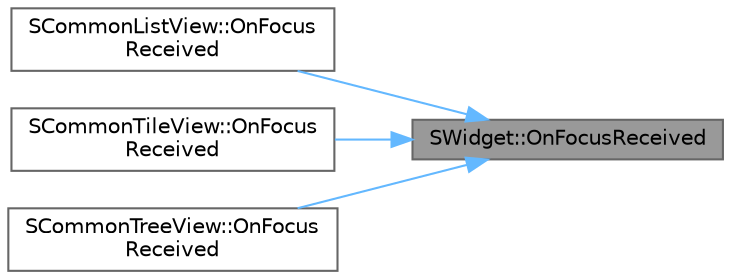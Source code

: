 digraph "SWidget::OnFocusReceived"
{
 // INTERACTIVE_SVG=YES
 // LATEX_PDF_SIZE
  bgcolor="transparent";
  edge [fontname=Helvetica,fontsize=10,labelfontname=Helvetica,labelfontsize=10];
  node [fontname=Helvetica,fontsize=10,shape=box,height=0.2,width=0.4];
  rankdir="RL";
  Node1 [id="Node000001",label="SWidget::OnFocusReceived",height=0.2,width=0.4,color="gray40", fillcolor="grey60", style="filled", fontcolor="black",tooltip="Called when focus is given to this widget."];
  Node1 -> Node2 [id="edge1_Node000001_Node000002",dir="back",color="steelblue1",style="solid",tooltip=" "];
  Node2 [id="Node000002",label="SCommonListView::OnFocus\lReceived",height=0.2,width=0.4,color="grey40", fillcolor="white", style="filled",URL="$df/d1b/classSCommonListView.html#a509980b403637a1710cb9e0cb39cea9f",tooltip="Called when focus is given to this widget."];
  Node1 -> Node3 [id="edge2_Node000001_Node000003",dir="back",color="steelblue1",style="solid",tooltip=" "];
  Node3 [id="Node000003",label="SCommonTileView::OnFocus\lReceived",height=0.2,width=0.4,color="grey40", fillcolor="white", style="filled",URL="$d4/d4a/classSCommonTileView.html#af3a5e1b8c8ef8f1f661afff0c5253710",tooltip="Called when focus is given to this widget."];
  Node1 -> Node4 [id="edge3_Node000001_Node000004",dir="back",color="steelblue1",style="solid",tooltip=" "];
  Node4 [id="Node000004",label="SCommonTreeView::OnFocus\lReceived",height=0.2,width=0.4,color="grey40", fillcolor="white", style="filled",URL="$d8/dcf/classSCommonTreeView.html#a8238eaedbc87261ad8769e283f97ebb7",tooltip="Called when focus is given to this widget."];
}
